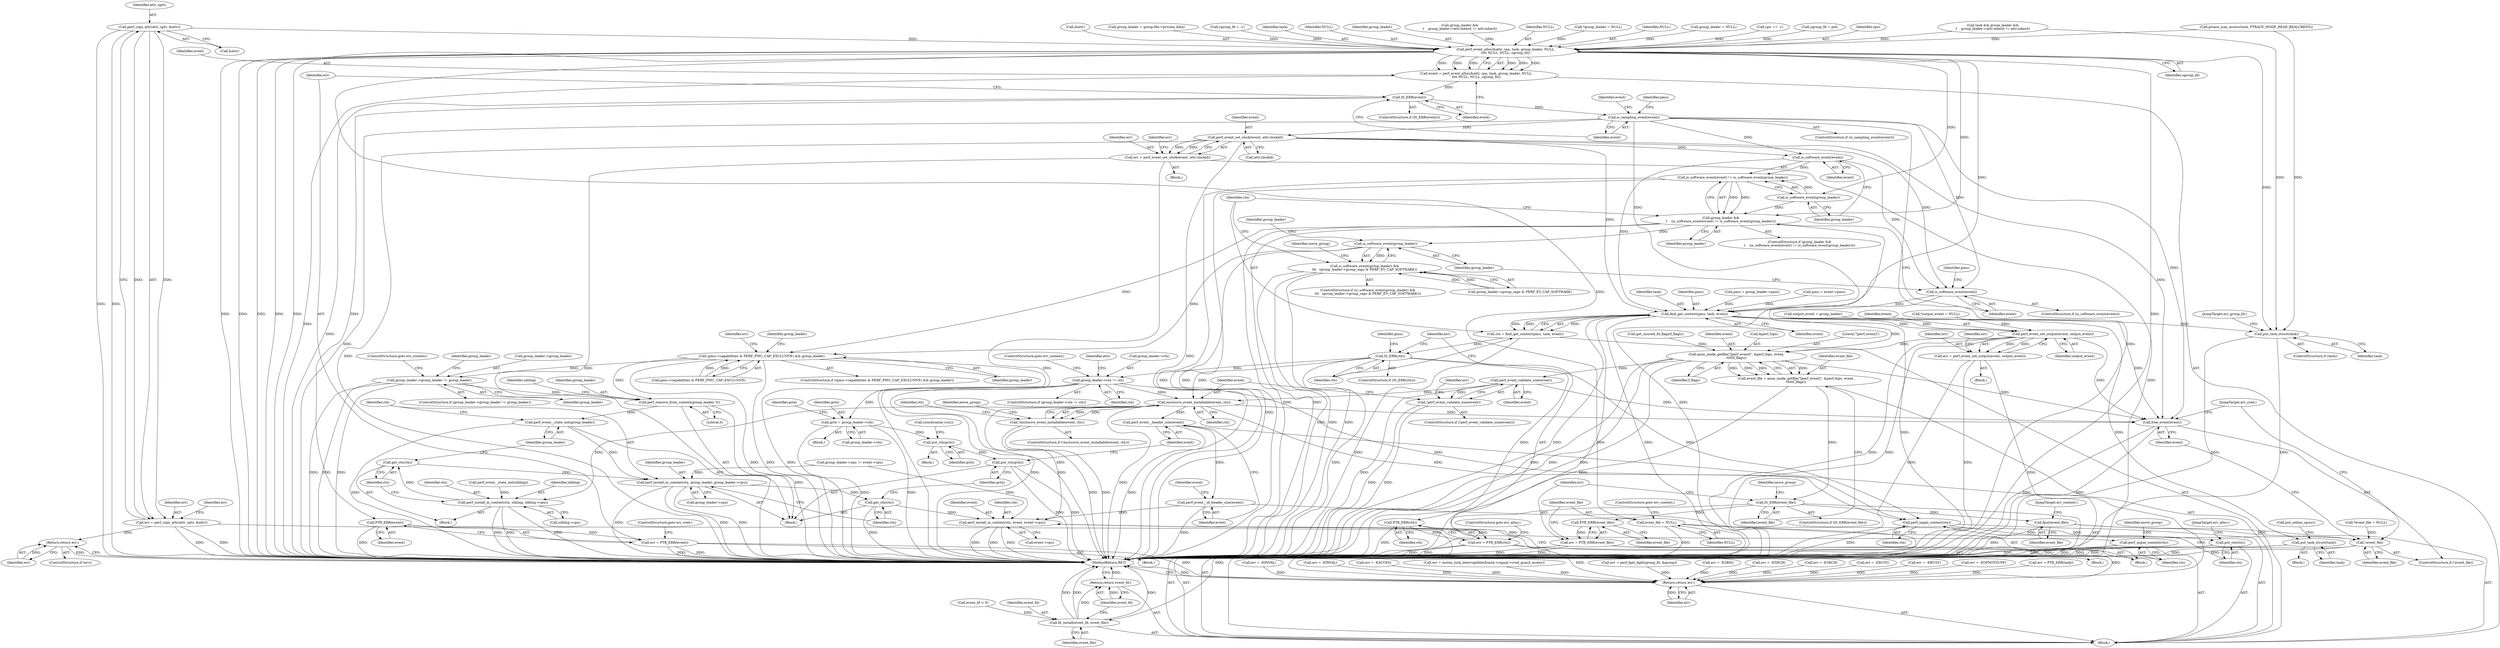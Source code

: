 digraph "0_linux_321027c1fe77f892f4ea07846aeae08cefbbb290@API" {
"1000188" [label="(Call,perf_copy_attr(attr_uptr, &attr))"];
"1000186" [label="(Call,err = perf_copy_attr(attr_uptr, &attr))"];
"1000194" [label="(Return,return err;)"];
"1000389" [label="(Call,perf_event_alloc(&attr, cpu, task, group_leader, NULL,\n\t\t\t\t NULL, NULL, cgroup_fd))"];
"1000387" [label="(Call,event = perf_event_alloc(&attr, cpu, task, group_leader, NULL,\n\t\t\t\t NULL, NULL, cgroup_fd))"];
"1000400" [label="(Call,IS_ERR(event))"];
"1000405" [label="(Call,PTR_ERR(event))"];
"1000403" [label="(Call,err = PTR_ERR(event))"];
"1000841" [label="(Return,return err;)"];
"1000409" [label="(Call,is_sampling_event(event))"];
"1000438" [label="(Call,perf_event_set_clock(event, attr.clockid))"];
"1000436" [label="(Call,err = perf_event_set_clock(event, attr.clockid))"];
"1000461" [label="(Call,is_software_event(event))"];
"1000460" [label="(Call,is_software_event(event) != is_software_event(group_leader))"];
"1000458" [label="(Call,group_leader &&\n\t    (is_software_event(event) != is_software_event(group_leader)))"];
"1000478" [label="(Call,is_software_event(group_leader))"];
"1000477" [label="(Call,is_software_event(group_leader) &&\n\t\t\t   (group_leader->group_caps & PERF_EV_CAP_SOFTWARE))"];
"1000505" [label="(Call,(pmu->capabilities & PERF_PMU_CAP_EXCLUSIVE) && group_leader)"];
"1000526" [label="(Call,group_leader->group_leader != group_leader)"];
"1000691" [label="(Call,perf_remove_from_context(group_leader, 0))"];
"1000712" [label="(Call,perf_event__state_init(group_leader))"];
"1000714" [label="(Call,perf_install_in_context(ctx, group_leader, group_leader->cpu))"];
"1000720" [label="(Call,get_ctx(ctx))"];
"1000733" [label="(Call,perf_install_in_context(ctx, event, event->cpu))"];
"1000739" [label="(Call,perf_unpin_context(ctx))"];
"1000467" [label="(Call,is_software_event(event))"];
"1000491" [label="(Call,find_get_context(pmu, task, event))"];
"1000489" [label="(Call,ctx = find_get_context(pmu, task, event))"];
"1000496" [label="(Call,IS_ERR(ctx))"];
"1000501" [label="(Call,PTR_ERR(ctx))"];
"1000499" [label="(Call,err = PTR_ERR(ctx))"];
"1000567" [label="(Call,group_leader->ctx != ctx)"];
"1000616" [label="(Call,gctx = group_leader->ctx)"];
"1000698" [label="(Call,put_ctx(gctx))"];
"1000722" [label="(Call,put_ctx(gctx))"];
"1000673" [label="(Call,exclusive_event_installable(event, ctx))"];
"1000672" [label="(Call,!exclusive_event_installable(event, ctx))"];
"1000704" [label="(Call,perf_install_in_context(ctx, sibling, sibling->cpu))"];
"1000710" [label="(Call,get_ctx(ctx))"];
"1000724" [label="(Call,perf_event__header_size(event))"];
"1000726" [label="(Call,perf_event__id_header_size(event))"];
"1000808" [label="(Call,perf_unpin_context(ctx))"];
"1000810" [label="(Call,put_ctx(ctx))"];
"1000816" [label="(Call,free_event(event))"];
"1000587" [label="(Call,perf_event_set_output(event, output_event))"];
"1000585" [label="(Call,err = perf_event_set_output(event, output_event))"];
"1000595" [label="(Call,anon_inode_getfile(\"[perf_event]\", &perf_fops, event,\n\t\t\t\t\tf_flags))"];
"1000593" [label="(Call,event_file = anon_inode_getfile(\"[perf_event]\", &perf_fops, event,\n\t\t\t\t\tf_flags))"];
"1000602" [label="(Call,IS_ERR(event_file))"];
"1000607" [label="(Call,PTR_ERR(event_file))"];
"1000605" [label="(Call,err = PTR_ERR(event_file))"];
"1000787" [label="(Call,fd_install(event_fd, event_file))"];
"1000790" [label="(Return,return event_fd;)"];
"1000805" [label="(Call,fput(event_file))"];
"1000814" [label="(Call,!event_file)"];
"1000663" [label="(Call,perf_event_validate_size(event))"];
"1000662" [label="(Call,!perf_event_validate_size(event))"];
"1000763" [label="(Call,put_task_struct(task))"];
"1000833" [label="(Call,put_task_struct(task))"];
"1000463" [label="(Call,is_software_event(group_leader))"];
"1000609" [label="(Call,event_file = NULL)"];
"1000714" [label="(Call,perf_install_in_context(ctx, group_leader, group_leader->cpu))"];
"1000393" [label="(Identifier,task)"];
"1000140" [label="(Call,*group_leader = NULL)"];
"1000693" [label="(Literal,0)"];
"1000765" [label="(Call,put_online_cpus())"];
"1000397" [label="(Identifier,NULL)"];
"1000607" [label="(Call,PTR_ERR(event_file))"];
"1000841" [label="(Return,return err;)"];
"1000789" [label="(Identifier,event_file)"];
"1000764" [label="(Identifier,task)"];
"1000809" [label="(Identifier,ctx)"];
"1000478" [label="(Call,is_software_event(group_leader))"];
"1000790" [label="(Return,return event_fd;)"];
"1000521" [label="(Call,err = -EINVAL)"];
"1000468" [label="(Identifier,event)"];
"1000403" [label="(Call,err = PTR_ERR(event))"];
"1000686" [label="(Identifier,ctx)"];
"1000740" [label="(Identifier,ctx)"];
"1000192" [label="(ControlStructure,if (err))"];
"1000408" [label="(ControlStructure,if (is_sampling_event(event)))"];
"1000189" [label="(Identifier,attr_uptr)"];
"1000492" [label="(Identifier,pmu)"];
"1000664" [label="(Identifier,event)"];
"1000736" [label="(Call,event->cpu)"];
"1000437" [label="(Identifier,err)"];
"1000594" [label="(Identifier,event_file)"];
"1000805" [label="(Call,fput(event_file))"];
"1000611" [label="(Identifier,NULL)"];
"1000812" [label="(JumpTarget,err_alloc:)"];
"1000376" [label="(Call,ptrace_may_access(task, PTRACE_MODE_READ_REALCREDS))"];
"1000603" [label="(Identifier,event_file)"];
"1000763" [label="(Call,put_task_struct(task))"];
"1000470" [label="(Call,pmu = group_leader->pmu)"];
"1000269" [label="(Call,event_fd < 0)"];
"1000696" [label="(Identifier,sibling)"];
"1000477" [label="(Call,is_software_event(group_leader) &&\n\t\t\t   (group_leader->group_caps & PERF_EV_CAP_SOFTWARE))"];
"1000307" [label="(Call,group_leader = NULL)"];
"1000266" [label="(Call,get_unused_fd_flags(f_flags))"];
"1000186" [label="(Call,err = perf_copy_attr(attr_uptr, &attr))"];
"1000250" [label="(Call,cpu == -1)"];
"1000727" [label="(Identifier,event)"];
"1000755" [label="(Block,)"];
"1000505" [label="(Call,(pmu->capabilities & PERF_PMU_CAP_EXCLUSIVE) && group_leader)"];
"1000726" [label="(Call,perf_event__id_header_size(event))"];
"1000735" [label="(Identifier,event)"];
"1000817" [label="(Identifier,event)"];
"1000300" [label="(Call,output_event = group_leader)"];
"1000410" [label="(Identifier,event)"];
"1000195" [label="(Identifier,err)"];
"1000370" [label="(Call,err = -EACCES)"];
"1000606" [label="(Identifier,err)"];
"1000791" [label="(Identifier,event_fd)"];
"1000498" [label="(Block,)"];
"1000699" [label="(Identifier,gctx)"];
"1000831" [label="(ControlStructure,if (task))"];
"1000463" [label="(Call,is_software_event(group_leader))"];
"1000716" [label="(Identifier,group_leader)"];
"1000816" [label="(Call,free_event(event))"];
"1000678" [label="(Identifier,move_group)"];
"1000586" [label="(Identifier,err)"];
"1000730" [label="(Identifier,event)"];
"1000707" [label="(Call,sibling->cpu)"];
"1000599" [label="(Identifier,event)"];
"1000384" [label="(Call,cgroup_fd = pid)"];
"1000392" [label="(Identifier,cpu)"];
"1000426" [label="(Call,pmu = event->pmu)"];
"1000435" [label="(Block,)"];
"1000525" [label="(ControlStructure,if (group_leader->group_leader != group_leader))"];
"1000815" [label="(Identifier,event_file)"];
"1000405" [label="(Call,PTR_ERR(event))"];
"1000491" [label="(Call,find_get_context(pmu, task, event))"];
"1000605" [label="(Call,err = PTR_ERR(event_file))"];
"1000661" [label="(ControlStructure,if (!perf_event_validate_size(event)))"];
"1000787" [label="(Call,fd_install(event_fd, event_file))"];
"1000489" [label="(Call,ctx = find_get_context(pmu, task, event))"];
"1000690" [label="(Block,)"];
"1000734" [label="(Identifier,ctx)"];
"1000462" [label="(Identifier,event)"];
"1000480" [label="(Call,group_leader->group_caps & PERF_EV_CAP_SOFTWARE)"];
"1000662" [label="(Call,!perf_event_validate_size(event))"];
"1000616" [label="(Call,gctx = group_leader->ctx)"];
"1000511" [label="(Identifier,group_leader)"];
"1000153" [label="(Call,*event_file = NULL)"];
"1000501" [label="(Call,PTR_ERR(ctx))"];
"1000406" [label="(Identifier,event)"];
"1000460" [label="(Call,is_software_event(event) != is_software_event(group_leader))"];
"1000742" [label="(Identifier,move_group)"];
"1000358" [label="(Call,err = mutex_lock_interruptible(&task->signal->cred_guard_mutex))"];
"1000593" [label="(Call,event_file = anon_inode_getfile(\"[perf_event]\", &perf_fops, event,\n\t\t\t\t\tf_flags))"];
"1000698" [label="(Call,put_ctx(gctx))"];
"1000608" [label="(Identifier,event_file)"];
"1000834" [label="(Identifier,task)"];
"1000280" [label="(Call,err = perf_fget_light(group_fd, &group))"];
"1000588" [label="(Identifier,event)"];
"1000666" [label="(Call,err = -E2BIG)"];
"1000502" [label="(Identifier,ctx)"];
"1000494" [label="(Identifier,event)"];
"1000476" [label="(ControlStructure,if (is_software_event(group_leader) &&\n\t\t\t   (group_leader->group_caps & PERF_EV_CAP_SOFTWARE)))"];
"1000602" [label="(Call,IS_ERR(event_file))"];
"1000722" [label="(Call,put_ctx(gctx))"];
"1000713" [label="(Identifier,group_leader)"];
"1000810" [label="(Call,put_ctx(ctx))"];
"1000416" [label="(Identifier,event)"];
"1000503" [label="(ControlStructure,goto err_alloc;)"];
"1000400" [label="(Call,IS_ERR(event))"];
"1000388" [label="(Identifier,event)"];
"1000482" [label="(Identifier,group_leader)"];
"1000497" [label="(Identifier,ctx)"];
"1000194" [label="(Return,return err;)"];
"1000493" [label="(Identifier,task)"];
"1000572" [label="(ControlStructure,goto err_context;)"];
"1000591" [label="(Identifier,err)"];
"1000601" [label="(ControlStructure,if (IS_ERR(event_file)))"];
"1000531" [label="(ControlStructure,goto err_context;)"];
"1000464" [label="(Identifier,group_leader)"];
"1000656" [label="(Call,err = -ESRCH)"];
"1000576" [label="(Identifier,attr)"];
"1000387" [label="(Call,event = perf_event_alloc(&attr, cpu, task, group_leader, NULL,\n\t\t\t\t NULL, NULL, cgroup_fd))"];
"1000479" [label="(Identifier,group_leader)"];
"1000663" [label="(Call,perf_event_validate_size(event))"];
"1000610" [label="(Identifier,event_file)"];
"1000808" [label="(Call,perf_unpin_context(ctx))"];
"1000459" [label="(Identifier,group_leader)"];
"1000466" [label="(ControlStructure,if (is_software_event(event)))"];
"1000496" [label="(Call,IS_ERR(ctx))"];
"1000694" [label="(Block,)"];
"1000667" [label="(Identifier,err)"];
"1000190" [label="(Call,&attr)"];
"1000390" [label="(Call,&attr)"];
"1000399" [label="(ControlStructure,if (IS_ERR(event)))"];
"1000733" [label="(Call,perf_install_in_context(ctx, event, event->cpu))"];
"1000585" [label="(Call,err = perf_event_set_output(event, output_event))"];
"1000843" [label="(MethodReturn,RET)"];
"1000715" [label="(Identifier,ctx)"];
"1000187" [label="(Identifier,err)"];
"1000615" [label="(Block,)"];
"1000700" [label="(Call,synchronize_rcu())"];
"1000389" [label="(Call,perf_event_alloc(&attr, cpu, task, group_leader, NULL,\n\t\t\t\t NULL, NULL, cgroup_fd))"];
"1000506" [label="(Call,pmu->capabilities & PERF_PMU_CAP_EXCLUSIVE)"];
"1000508" [label="(Identifier,pmu)"];
"1000138" [label="(Block,)"];
"1000671" [label="(ControlStructure,if (!exclusive_event_installable(event, ctx)))"];
"1000788" [label="(Identifier,event_fd)"];
"1000724" [label="(Call,perf_event__header_size(event))"];
"1000612" [label="(ControlStructure,goto err_context;)"];
"1000571" [label="(Identifier,ctx)"];
"1000188" [label="(Call,perf_copy_attr(attr_uptr, &attr))"];
"1000692" [label="(Identifier,group_leader)"];
"1000637" [label="(Call,err = -ESRCH)"];
"1000514" [label="(Identifier,err)"];
"1000409" [label="(Call,is_sampling_event(event))"];
"1000535" [label="(Identifier,group_leader)"];
"1000723" [label="(Identifier,gctx)"];
"1000567" [label="(Call,group_leader->ctx != ctx)"];
"1000427" [label="(Identifier,pmu)"];
"1000436" [label="(Call,err = perf_event_set_clock(event, attr.clockid))"];
"1000289" [label="(Call,group_leader = group.file->private_data)"];
"1000614" [label="(Identifier,move_group)"];
"1000587" [label="(Call,perf_event_set_output(event, output_event))"];
"1000807" [label="(JumpTarget,err_context:)"];
"1000175" [label="(Call,cgroup_fd = -1)"];
"1000335" [label="(Call,task && group_leader &&\n\t    group_leader->attr.inherit != attr.inherit)"];
"1000407" [label="(ControlStructure,goto err_cred;)"];
"1000513" [label="(Call,err = -EBUSY)"];
"1000458" [label="(Call,group_leader &&\n\t    (is_software_event(event) != is_software_event(group_leader)))"];
"1000461" [label="(Call,is_software_event(event))"];
"1000490" [label="(Identifier,ctx)"];
"1000717" [label="(Call,group_leader->cpu)"];
"1000739" [label="(Call,perf_unpin_context(ctx))"];
"1000500" [label="(Identifier,err)"];
"1000568" [label="(Call,group_leader->ctx)"];
"1000818" [label="(JumpTarget,err_cred:)"];
"1000701" [label="(Block,)"];
"1000395" [label="(Identifier,NULL)"];
"1000675" [label="(Identifier,ctx)"];
"1000556" [label="(Call,group_leader->cpu != event->cpu)"];
"1000811" [label="(Identifier,ctx)"];
"1000710" [label="(Call,get_ctx(ctx))"];
"1000721" [label="(Identifier,ctx)"];
"1000519" [label="(Identifier,group_leader)"];
"1000495" [label="(ControlStructure,if (IS_ERR(ctx)))"];
"1000604" [label="(Block,)"];
"1000401" [label="(Identifier,event)"];
"1000487" [label="(Identifier,move_group)"];
"1000457" [label="(ControlStructure,if (group_leader &&\n\t    (is_software_event(event) != is_software_event(group_leader))))"];
"1000467" [label="(Call,is_software_event(event))"];
"1000527" [label="(Call,group_leader->group_leader)"];
"1000499" [label="(Call,err = PTR_ERR(ctx))"];
"1000806" [label="(Identifier,event_file)"];
"1000833" [label="(Call,put_task_struct(task))"];
"1000712" [label="(Call,perf_event__state_init(group_leader))"];
"1000702" [label="(Call,perf_event__state_init(sibling))"];
"1000439" [label="(Identifier,event)"];
"1000679" [label="(Call,err = -EBUSY)"];
"1000720" [label="(Call,get_ctx(ctx))"];
"1000673" [label="(Call,exclusive_event_installable(event, ctx))"];
"1000617" [label="(Identifier,gctx)"];
"1000597" [label="(Call,&perf_fops)"];
"1000404" [label="(Identifier,err)"];
"1000674" [label="(Identifier,event)"];
"1000504" [label="(ControlStructure,if ((pmu->capabilities & PERF_PMU_CAP_EXCLUSIVE) && group_leader))"];
"1000394" [label="(Identifier,group_leader)"];
"1000566" [label="(ControlStructure,if (group_leader->ctx != ctx))"];
"1000691" [label="(Call,perf_remove_from_context(group_leader, 0))"];
"1000706" [label="(Identifier,sibling)"];
"1000813" [label="(ControlStructure,if (!event_file))"];
"1000609" [label="(Call,event_file = NULL)"];
"1000444" [label="(Identifier,err)"];
"1000144" [label="(Call,*output_event = NULL)"];
"1000711" [label="(Identifier,ctx)"];
"1000595" [label="(Call,anon_inode_getfile(\"[perf_event]\", &perf_fops, event,\n\t\t\t\t\tf_flags))"];
"1000471" [label="(Identifier,pmu)"];
"1000672" [label="(Call,!exclusive_event_installable(event, ctx))"];
"1000526" [label="(Call,group_leader->group_leader != group_leader)"];
"1000440" [label="(Call,attr.clockid)"];
"1000530" [label="(Identifier,group_leader)"];
"1000618" [label="(Call,group_leader->ctx)"];
"1000402" [label="(Block,)"];
"1000835" [label="(JumpTarget,err_group_fd:)"];
"1000421" [label="(Call,err = -EOPNOTSUPP)"];
"1000814" [label="(Call,!event_file)"];
"1000329" [label="(Call,err = PTR_ERR(task))"];
"1000624" [label="(Identifier,gctx)"];
"1000842" [label="(Identifier,err)"];
"1000596" [label="(Literal,\"[perf_event]\")"];
"1000398" [label="(Identifier,cgroup_fd)"];
"1000438" [label="(Call,perf_event_set_clock(event, attr.clockid))"];
"1000705" [label="(Identifier,ctx)"];
"1000600" [label="(Identifier,f_flags)"];
"1000589" [label="(Identifier,output_event)"];
"1000349" [label="(Call,err = -EINVAL)"];
"1000704" [label="(Call,perf_install_in_context(ctx, sibling, sibling->cpu))"];
"1000337" [label="(Call,group_leader &&\n\t    group_leader->attr.inherit != attr.inherit)"];
"1000193" [label="(Identifier,err)"];
"1000725" [label="(Identifier,event)"];
"1000584" [label="(Block,)"];
"1000396" [label="(Identifier,NULL)"];
"1000188" -> "1000186"  [label="AST: "];
"1000188" -> "1000190"  [label="CFG: "];
"1000189" -> "1000188"  [label="AST: "];
"1000190" -> "1000188"  [label="AST: "];
"1000186" -> "1000188"  [label="CFG: "];
"1000188" -> "1000843"  [label="DDG: "];
"1000188" -> "1000843"  [label="DDG: "];
"1000188" -> "1000186"  [label="DDG: "];
"1000188" -> "1000186"  [label="DDG: "];
"1000188" -> "1000389"  [label="DDG: "];
"1000186" -> "1000138"  [label="AST: "];
"1000187" -> "1000186"  [label="AST: "];
"1000193" -> "1000186"  [label="CFG: "];
"1000186" -> "1000843"  [label="DDG: "];
"1000186" -> "1000843"  [label="DDG: "];
"1000186" -> "1000194"  [label="DDG: "];
"1000194" -> "1000192"  [label="AST: "];
"1000194" -> "1000195"  [label="CFG: "];
"1000195" -> "1000194"  [label="AST: "];
"1000843" -> "1000194"  [label="CFG: "];
"1000194" -> "1000843"  [label="DDG: "];
"1000195" -> "1000194"  [label="DDG: "];
"1000389" -> "1000387"  [label="AST: "];
"1000389" -> "1000398"  [label="CFG: "];
"1000390" -> "1000389"  [label="AST: "];
"1000392" -> "1000389"  [label="AST: "];
"1000393" -> "1000389"  [label="AST: "];
"1000394" -> "1000389"  [label="AST: "];
"1000395" -> "1000389"  [label="AST: "];
"1000396" -> "1000389"  [label="AST: "];
"1000397" -> "1000389"  [label="AST: "];
"1000398" -> "1000389"  [label="AST: "];
"1000387" -> "1000389"  [label="CFG: "];
"1000389" -> "1000843"  [label="DDG: "];
"1000389" -> "1000843"  [label="DDG: "];
"1000389" -> "1000843"  [label="DDG: "];
"1000389" -> "1000843"  [label="DDG: "];
"1000389" -> "1000843"  [label="DDG: "];
"1000389" -> "1000843"  [label="DDG: "];
"1000389" -> "1000387"  [label="DDG: "];
"1000389" -> "1000387"  [label="DDG: "];
"1000389" -> "1000387"  [label="DDG: "];
"1000389" -> "1000387"  [label="DDG: "];
"1000389" -> "1000387"  [label="DDG: "];
"1000389" -> "1000387"  [label="DDG: "];
"1000250" -> "1000389"  [label="DDG: "];
"1000376" -> "1000389"  [label="DDG: "];
"1000335" -> "1000389"  [label="DDG: "];
"1000289" -> "1000389"  [label="DDG: "];
"1000140" -> "1000389"  [label="DDG: "];
"1000337" -> "1000389"  [label="DDG: "];
"1000307" -> "1000389"  [label="DDG: "];
"1000175" -> "1000389"  [label="DDG: "];
"1000384" -> "1000389"  [label="DDG: "];
"1000389" -> "1000458"  [label="DDG: "];
"1000389" -> "1000463"  [label="DDG: "];
"1000389" -> "1000491"  [label="DDG: "];
"1000389" -> "1000609"  [label="DDG: "];
"1000389" -> "1000833"  [label="DDG: "];
"1000387" -> "1000138"  [label="AST: "];
"1000388" -> "1000387"  [label="AST: "];
"1000401" -> "1000387"  [label="CFG: "];
"1000387" -> "1000843"  [label="DDG: "];
"1000387" -> "1000400"  [label="DDG: "];
"1000400" -> "1000399"  [label="AST: "];
"1000400" -> "1000401"  [label="CFG: "];
"1000401" -> "1000400"  [label="AST: "];
"1000404" -> "1000400"  [label="CFG: "];
"1000410" -> "1000400"  [label="CFG: "];
"1000400" -> "1000843"  [label="DDG: "];
"1000400" -> "1000405"  [label="DDG: "];
"1000400" -> "1000409"  [label="DDG: "];
"1000405" -> "1000403"  [label="AST: "];
"1000405" -> "1000406"  [label="CFG: "];
"1000406" -> "1000405"  [label="AST: "];
"1000403" -> "1000405"  [label="CFG: "];
"1000405" -> "1000843"  [label="DDG: "];
"1000405" -> "1000403"  [label="DDG: "];
"1000403" -> "1000402"  [label="AST: "];
"1000404" -> "1000403"  [label="AST: "];
"1000407" -> "1000403"  [label="CFG: "];
"1000403" -> "1000843"  [label="DDG: "];
"1000403" -> "1000843"  [label="DDG: "];
"1000403" -> "1000841"  [label="DDG: "];
"1000841" -> "1000138"  [label="AST: "];
"1000841" -> "1000842"  [label="CFG: "];
"1000842" -> "1000841"  [label="AST: "];
"1000843" -> "1000841"  [label="CFG: "];
"1000841" -> "1000843"  [label="DDG: "];
"1000842" -> "1000841"  [label="DDG: "];
"1000637" -> "1000841"  [label="DDG: "];
"1000436" -> "1000841"  [label="DDG: "];
"1000679" -> "1000841"  [label="DDG: "];
"1000585" -> "1000841"  [label="DDG: "];
"1000421" -> "1000841"  [label="DDG: "];
"1000499" -> "1000841"  [label="DDG: "];
"1000329" -> "1000841"  [label="DDG: "];
"1000349" -> "1000841"  [label="DDG: "];
"1000280" -> "1000841"  [label="DDG: "];
"1000656" -> "1000841"  [label="DDG: "];
"1000605" -> "1000841"  [label="DDG: "];
"1000370" -> "1000841"  [label="DDG: "];
"1000521" -> "1000841"  [label="DDG: "];
"1000513" -> "1000841"  [label="DDG: "];
"1000358" -> "1000841"  [label="DDG: "];
"1000666" -> "1000841"  [label="DDG: "];
"1000409" -> "1000408"  [label="AST: "];
"1000409" -> "1000410"  [label="CFG: "];
"1000410" -> "1000409"  [label="AST: "];
"1000416" -> "1000409"  [label="CFG: "];
"1000427" -> "1000409"  [label="CFG: "];
"1000409" -> "1000843"  [label="DDG: "];
"1000409" -> "1000843"  [label="DDG: "];
"1000409" -> "1000438"  [label="DDG: "];
"1000409" -> "1000461"  [label="DDG: "];
"1000409" -> "1000467"  [label="DDG: "];
"1000409" -> "1000491"  [label="DDG: "];
"1000409" -> "1000816"  [label="DDG: "];
"1000438" -> "1000436"  [label="AST: "];
"1000438" -> "1000440"  [label="CFG: "];
"1000439" -> "1000438"  [label="AST: "];
"1000440" -> "1000438"  [label="AST: "];
"1000436" -> "1000438"  [label="CFG: "];
"1000438" -> "1000843"  [label="DDG: "];
"1000438" -> "1000843"  [label="DDG: "];
"1000438" -> "1000436"  [label="DDG: "];
"1000438" -> "1000436"  [label="DDG: "];
"1000438" -> "1000461"  [label="DDG: "];
"1000438" -> "1000467"  [label="DDG: "];
"1000438" -> "1000491"  [label="DDG: "];
"1000438" -> "1000816"  [label="DDG: "];
"1000436" -> "1000435"  [label="AST: "];
"1000437" -> "1000436"  [label="AST: "];
"1000444" -> "1000436"  [label="CFG: "];
"1000436" -> "1000843"  [label="DDG: "];
"1000436" -> "1000843"  [label="DDG: "];
"1000461" -> "1000460"  [label="AST: "];
"1000461" -> "1000462"  [label="CFG: "];
"1000462" -> "1000461"  [label="AST: "];
"1000464" -> "1000461"  [label="CFG: "];
"1000461" -> "1000460"  [label="DDG: "];
"1000461" -> "1000467"  [label="DDG: "];
"1000461" -> "1000491"  [label="DDG: "];
"1000460" -> "1000458"  [label="AST: "];
"1000460" -> "1000463"  [label="CFG: "];
"1000463" -> "1000460"  [label="AST: "];
"1000458" -> "1000460"  [label="CFG: "];
"1000460" -> "1000843"  [label="DDG: "];
"1000460" -> "1000843"  [label="DDG: "];
"1000460" -> "1000458"  [label="DDG: "];
"1000460" -> "1000458"  [label="DDG: "];
"1000463" -> "1000460"  [label="DDG: "];
"1000458" -> "1000457"  [label="AST: "];
"1000458" -> "1000459"  [label="CFG: "];
"1000459" -> "1000458"  [label="AST: "];
"1000468" -> "1000458"  [label="CFG: "];
"1000490" -> "1000458"  [label="CFG: "];
"1000458" -> "1000843"  [label="DDG: "];
"1000458" -> "1000843"  [label="DDG: "];
"1000458" -> "1000843"  [label="DDG: "];
"1000463" -> "1000458"  [label="DDG: "];
"1000458" -> "1000478"  [label="DDG: "];
"1000458" -> "1000505"  [label="DDG: "];
"1000478" -> "1000477"  [label="AST: "];
"1000478" -> "1000479"  [label="CFG: "];
"1000479" -> "1000478"  [label="AST: "];
"1000482" -> "1000478"  [label="CFG: "];
"1000477" -> "1000478"  [label="CFG: "];
"1000478" -> "1000843"  [label="DDG: "];
"1000478" -> "1000477"  [label="DDG: "];
"1000478" -> "1000505"  [label="DDG: "];
"1000477" -> "1000476"  [label="AST: "];
"1000477" -> "1000480"  [label="CFG: "];
"1000480" -> "1000477"  [label="AST: "];
"1000487" -> "1000477"  [label="CFG: "];
"1000490" -> "1000477"  [label="CFG: "];
"1000477" -> "1000843"  [label="DDG: "];
"1000477" -> "1000843"  [label="DDG: "];
"1000477" -> "1000843"  [label="DDG: "];
"1000480" -> "1000477"  [label="DDG: "];
"1000480" -> "1000477"  [label="DDG: "];
"1000505" -> "1000504"  [label="AST: "];
"1000505" -> "1000506"  [label="CFG: "];
"1000505" -> "1000511"  [label="CFG: "];
"1000506" -> "1000505"  [label="AST: "];
"1000511" -> "1000505"  [label="AST: "];
"1000514" -> "1000505"  [label="CFG: "];
"1000519" -> "1000505"  [label="CFG: "];
"1000505" -> "1000843"  [label="DDG: "];
"1000505" -> "1000843"  [label="DDG: "];
"1000505" -> "1000843"  [label="DDG: "];
"1000506" -> "1000505"  [label="DDG: "];
"1000506" -> "1000505"  [label="DDG: "];
"1000505" -> "1000526"  [label="DDG: "];
"1000505" -> "1000691"  [label="DDG: "];
"1000526" -> "1000525"  [label="AST: "];
"1000526" -> "1000530"  [label="CFG: "];
"1000527" -> "1000526"  [label="AST: "];
"1000530" -> "1000526"  [label="AST: "];
"1000531" -> "1000526"  [label="CFG: "];
"1000535" -> "1000526"  [label="CFG: "];
"1000526" -> "1000843"  [label="DDG: "];
"1000526" -> "1000843"  [label="DDG: "];
"1000526" -> "1000843"  [label="DDG: "];
"1000526" -> "1000691"  [label="DDG: "];
"1000691" -> "1000690"  [label="AST: "];
"1000691" -> "1000693"  [label="CFG: "];
"1000692" -> "1000691"  [label="AST: "];
"1000693" -> "1000691"  [label="AST: "];
"1000696" -> "1000691"  [label="CFG: "];
"1000691" -> "1000843"  [label="DDG: "];
"1000691" -> "1000712"  [label="DDG: "];
"1000712" -> "1000690"  [label="AST: "];
"1000712" -> "1000713"  [label="CFG: "];
"1000713" -> "1000712"  [label="AST: "];
"1000715" -> "1000712"  [label="CFG: "];
"1000712" -> "1000843"  [label="DDG: "];
"1000712" -> "1000714"  [label="DDG: "];
"1000714" -> "1000690"  [label="AST: "];
"1000714" -> "1000717"  [label="CFG: "];
"1000715" -> "1000714"  [label="AST: "];
"1000716" -> "1000714"  [label="AST: "];
"1000717" -> "1000714"  [label="AST: "];
"1000721" -> "1000714"  [label="CFG: "];
"1000714" -> "1000843"  [label="DDG: "];
"1000714" -> "1000843"  [label="DDG: "];
"1000714" -> "1000843"  [label="DDG: "];
"1000710" -> "1000714"  [label="DDG: "];
"1000556" -> "1000714"  [label="DDG: "];
"1000714" -> "1000720"  [label="DDG: "];
"1000720" -> "1000690"  [label="AST: "];
"1000720" -> "1000721"  [label="CFG: "];
"1000721" -> "1000720"  [label="AST: "];
"1000723" -> "1000720"  [label="CFG: "];
"1000720" -> "1000843"  [label="DDG: "];
"1000720" -> "1000733"  [label="DDG: "];
"1000733" -> "1000138"  [label="AST: "];
"1000733" -> "1000736"  [label="CFG: "];
"1000734" -> "1000733"  [label="AST: "];
"1000735" -> "1000733"  [label="AST: "];
"1000736" -> "1000733"  [label="AST: "];
"1000740" -> "1000733"  [label="CFG: "];
"1000733" -> "1000843"  [label="DDG: "];
"1000733" -> "1000843"  [label="DDG: "];
"1000733" -> "1000843"  [label="DDG: "];
"1000673" -> "1000733"  [label="DDG: "];
"1000726" -> "1000733"  [label="DDG: "];
"1000556" -> "1000733"  [label="DDG: "];
"1000733" -> "1000739"  [label="DDG: "];
"1000739" -> "1000138"  [label="AST: "];
"1000739" -> "1000740"  [label="CFG: "];
"1000740" -> "1000739"  [label="AST: "];
"1000742" -> "1000739"  [label="CFG: "];
"1000739" -> "1000843"  [label="DDG: "];
"1000739" -> "1000843"  [label="DDG: "];
"1000467" -> "1000466"  [label="AST: "];
"1000467" -> "1000468"  [label="CFG: "];
"1000468" -> "1000467"  [label="AST: "];
"1000471" -> "1000467"  [label="CFG: "];
"1000479" -> "1000467"  [label="CFG: "];
"1000467" -> "1000843"  [label="DDG: "];
"1000467" -> "1000491"  [label="DDG: "];
"1000491" -> "1000489"  [label="AST: "];
"1000491" -> "1000494"  [label="CFG: "];
"1000492" -> "1000491"  [label="AST: "];
"1000493" -> "1000491"  [label="AST: "];
"1000494" -> "1000491"  [label="AST: "];
"1000489" -> "1000491"  [label="CFG: "];
"1000491" -> "1000843"  [label="DDG: "];
"1000491" -> "1000843"  [label="DDG: "];
"1000491" -> "1000843"  [label="DDG: "];
"1000491" -> "1000489"  [label="DDG: "];
"1000491" -> "1000489"  [label="DDG: "];
"1000491" -> "1000489"  [label="DDG: "];
"1000426" -> "1000491"  [label="DDG: "];
"1000470" -> "1000491"  [label="DDG: "];
"1000491" -> "1000587"  [label="DDG: "];
"1000491" -> "1000595"  [label="DDG: "];
"1000491" -> "1000763"  [label="DDG: "];
"1000491" -> "1000816"  [label="DDG: "];
"1000491" -> "1000833"  [label="DDG: "];
"1000489" -> "1000138"  [label="AST: "];
"1000490" -> "1000489"  [label="AST: "];
"1000497" -> "1000489"  [label="CFG: "];
"1000489" -> "1000843"  [label="DDG: "];
"1000489" -> "1000496"  [label="DDG: "];
"1000496" -> "1000495"  [label="AST: "];
"1000496" -> "1000497"  [label="CFG: "];
"1000497" -> "1000496"  [label="AST: "];
"1000500" -> "1000496"  [label="CFG: "];
"1000508" -> "1000496"  [label="CFG: "];
"1000496" -> "1000843"  [label="DDG: "];
"1000496" -> "1000501"  [label="DDG: "];
"1000496" -> "1000567"  [label="DDG: "];
"1000496" -> "1000673"  [label="DDG: "];
"1000496" -> "1000808"  [label="DDG: "];
"1000501" -> "1000499"  [label="AST: "];
"1000501" -> "1000502"  [label="CFG: "];
"1000502" -> "1000501"  [label="AST: "];
"1000499" -> "1000501"  [label="CFG: "];
"1000501" -> "1000843"  [label="DDG: "];
"1000501" -> "1000499"  [label="DDG: "];
"1000499" -> "1000498"  [label="AST: "];
"1000500" -> "1000499"  [label="AST: "];
"1000503" -> "1000499"  [label="CFG: "];
"1000499" -> "1000843"  [label="DDG: "];
"1000499" -> "1000843"  [label="DDG: "];
"1000567" -> "1000566"  [label="AST: "];
"1000567" -> "1000571"  [label="CFG: "];
"1000568" -> "1000567"  [label="AST: "];
"1000571" -> "1000567"  [label="AST: "];
"1000572" -> "1000567"  [label="CFG: "];
"1000576" -> "1000567"  [label="CFG: "];
"1000567" -> "1000843"  [label="DDG: "];
"1000567" -> "1000843"  [label="DDG: "];
"1000567" -> "1000616"  [label="DDG: "];
"1000567" -> "1000673"  [label="DDG: "];
"1000567" -> "1000808"  [label="DDG: "];
"1000616" -> "1000615"  [label="AST: "];
"1000616" -> "1000618"  [label="CFG: "];
"1000617" -> "1000616"  [label="AST: "];
"1000618" -> "1000616"  [label="AST: "];
"1000624" -> "1000616"  [label="CFG: "];
"1000616" -> "1000843"  [label="DDG: "];
"1000616" -> "1000843"  [label="DDG: "];
"1000616" -> "1000698"  [label="DDG: "];
"1000698" -> "1000694"  [label="AST: "];
"1000698" -> "1000699"  [label="CFG: "];
"1000699" -> "1000698"  [label="AST: "];
"1000700" -> "1000698"  [label="CFG: "];
"1000698" -> "1000722"  [label="DDG: "];
"1000722" -> "1000690"  [label="AST: "];
"1000722" -> "1000723"  [label="CFG: "];
"1000723" -> "1000722"  [label="AST: "];
"1000725" -> "1000722"  [label="CFG: "];
"1000722" -> "1000843"  [label="DDG: "];
"1000722" -> "1000843"  [label="DDG: "];
"1000673" -> "1000672"  [label="AST: "];
"1000673" -> "1000675"  [label="CFG: "];
"1000674" -> "1000673"  [label="AST: "];
"1000675" -> "1000673"  [label="AST: "];
"1000672" -> "1000673"  [label="CFG: "];
"1000673" -> "1000843"  [label="DDG: "];
"1000673" -> "1000672"  [label="DDG: "];
"1000673" -> "1000672"  [label="DDG: "];
"1000663" -> "1000673"  [label="DDG: "];
"1000673" -> "1000704"  [label="DDG: "];
"1000673" -> "1000724"  [label="DDG: "];
"1000673" -> "1000808"  [label="DDG: "];
"1000673" -> "1000816"  [label="DDG: "];
"1000672" -> "1000671"  [label="AST: "];
"1000678" -> "1000672"  [label="CFG: "];
"1000686" -> "1000672"  [label="CFG: "];
"1000672" -> "1000843"  [label="DDG: "];
"1000672" -> "1000843"  [label="DDG: "];
"1000704" -> "1000701"  [label="AST: "];
"1000704" -> "1000707"  [label="CFG: "];
"1000705" -> "1000704"  [label="AST: "];
"1000706" -> "1000704"  [label="AST: "];
"1000707" -> "1000704"  [label="AST: "];
"1000711" -> "1000704"  [label="CFG: "];
"1000704" -> "1000843"  [label="DDG: "];
"1000704" -> "1000843"  [label="DDG: "];
"1000704" -> "1000843"  [label="DDG: "];
"1000702" -> "1000704"  [label="DDG: "];
"1000704" -> "1000710"  [label="DDG: "];
"1000710" -> "1000701"  [label="AST: "];
"1000710" -> "1000711"  [label="CFG: "];
"1000711" -> "1000710"  [label="AST: "];
"1000713" -> "1000710"  [label="CFG: "];
"1000724" -> "1000138"  [label="AST: "];
"1000724" -> "1000725"  [label="CFG: "];
"1000725" -> "1000724"  [label="AST: "];
"1000727" -> "1000724"  [label="CFG: "];
"1000724" -> "1000843"  [label="DDG: "];
"1000724" -> "1000726"  [label="DDG: "];
"1000726" -> "1000138"  [label="AST: "];
"1000726" -> "1000727"  [label="CFG: "];
"1000727" -> "1000726"  [label="AST: "];
"1000730" -> "1000726"  [label="CFG: "];
"1000726" -> "1000843"  [label="DDG: "];
"1000808" -> "1000138"  [label="AST: "];
"1000808" -> "1000809"  [label="CFG: "];
"1000809" -> "1000808"  [label="AST: "];
"1000811" -> "1000808"  [label="CFG: "];
"1000808" -> "1000843"  [label="DDG: "];
"1000808" -> "1000810"  [label="DDG: "];
"1000810" -> "1000138"  [label="AST: "];
"1000810" -> "1000811"  [label="CFG: "];
"1000811" -> "1000810"  [label="AST: "];
"1000812" -> "1000810"  [label="CFG: "];
"1000810" -> "1000843"  [label="DDG: "];
"1000810" -> "1000843"  [label="DDG: "];
"1000816" -> "1000813"  [label="AST: "];
"1000816" -> "1000817"  [label="CFG: "];
"1000817" -> "1000816"  [label="AST: "];
"1000818" -> "1000816"  [label="CFG: "];
"1000816" -> "1000843"  [label="DDG: "];
"1000816" -> "1000843"  [label="DDG: "];
"1000595" -> "1000816"  [label="DDG: "];
"1000663" -> "1000816"  [label="DDG: "];
"1000587" -> "1000816"  [label="DDG: "];
"1000587" -> "1000585"  [label="AST: "];
"1000587" -> "1000589"  [label="CFG: "];
"1000588" -> "1000587"  [label="AST: "];
"1000589" -> "1000587"  [label="AST: "];
"1000585" -> "1000587"  [label="CFG: "];
"1000587" -> "1000843"  [label="DDG: "];
"1000587" -> "1000843"  [label="DDG: "];
"1000587" -> "1000585"  [label="DDG: "];
"1000587" -> "1000585"  [label="DDG: "];
"1000300" -> "1000587"  [label="DDG: "];
"1000144" -> "1000587"  [label="DDG: "];
"1000587" -> "1000595"  [label="DDG: "];
"1000585" -> "1000584"  [label="AST: "];
"1000586" -> "1000585"  [label="AST: "];
"1000591" -> "1000585"  [label="CFG: "];
"1000585" -> "1000843"  [label="DDG: "];
"1000585" -> "1000843"  [label="DDG: "];
"1000595" -> "1000593"  [label="AST: "];
"1000595" -> "1000600"  [label="CFG: "];
"1000596" -> "1000595"  [label="AST: "];
"1000597" -> "1000595"  [label="AST: "];
"1000599" -> "1000595"  [label="AST: "];
"1000600" -> "1000595"  [label="AST: "];
"1000593" -> "1000595"  [label="CFG: "];
"1000595" -> "1000843"  [label="DDG: "];
"1000595" -> "1000843"  [label="DDG: "];
"1000595" -> "1000843"  [label="DDG: "];
"1000595" -> "1000593"  [label="DDG: "];
"1000595" -> "1000593"  [label="DDG: "];
"1000595" -> "1000593"  [label="DDG: "];
"1000595" -> "1000593"  [label="DDG: "];
"1000266" -> "1000595"  [label="DDG: "];
"1000595" -> "1000663"  [label="DDG: "];
"1000593" -> "1000138"  [label="AST: "];
"1000594" -> "1000593"  [label="AST: "];
"1000603" -> "1000593"  [label="CFG: "];
"1000593" -> "1000843"  [label="DDG: "];
"1000593" -> "1000602"  [label="DDG: "];
"1000602" -> "1000601"  [label="AST: "];
"1000602" -> "1000603"  [label="CFG: "];
"1000603" -> "1000602"  [label="AST: "];
"1000606" -> "1000602"  [label="CFG: "];
"1000614" -> "1000602"  [label="CFG: "];
"1000602" -> "1000843"  [label="DDG: "];
"1000602" -> "1000607"  [label="DDG: "];
"1000602" -> "1000787"  [label="DDG: "];
"1000602" -> "1000805"  [label="DDG: "];
"1000607" -> "1000605"  [label="AST: "];
"1000607" -> "1000608"  [label="CFG: "];
"1000608" -> "1000607"  [label="AST: "];
"1000605" -> "1000607"  [label="CFG: "];
"1000607" -> "1000605"  [label="DDG: "];
"1000605" -> "1000604"  [label="AST: "];
"1000606" -> "1000605"  [label="AST: "];
"1000610" -> "1000605"  [label="CFG: "];
"1000605" -> "1000843"  [label="DDG: "];
"1000605" -> "1000843"  [label="DDG: "];
"1000787" -> "1000138"  [label="AST: "];
"1000787" -> "1000789"  [label="CFG: "];
"1000788" -> "1000787"  [label="AST: "];
"1000789" -> "1000787"  [label="AST: "];
"1000791" -> "1000787"  [label="CFG: "];
"1000787" -> "1000843"  [label="DDG: "];
"1000787" -> "1000843"  [label="DDG: "];
"1000787" -> "1000843"  [label="DDG: "];
"1000269" -> "1000787"  [label="DDG: "];
"1000787" -> "1000790"  [label="DDG: "];
"1000790" -> "1000138"  [label="AST: "];
"1000790" -> "1000791"  [label="CFG: "];
"1000791" -> "1000790"  [label="AST: "];
"1000843" -> "1000790"  [label="CFG: "];
"1000790" -> "1000843"  [label="DDG: "];
"1000791" -> "1000790"  [label="DDG: "];
"1000805" -> "1000138"  [label="AST: "];
"1000805" -> "1000806"  [label="CFG: "];
"1000806" -> "1000805"  [label="AST: "];
"1000807" -> "1000805"  [label="CFG: "];
"1000805" -> "1000843"  [label="DDG: "];
"1000805" -> "1000814"  [label="DDG: "];
"1000814" -> "1000813"  [label="AST: "];
"1000814" -> "1000815"  [label="CFG: "];
"1000815" -> "1000814"  [label="AST: "];
"1000817" -> "1000814"  [label="CFG: "];
"1000818" -> "1000814"  [label="CFG: "];
"1000814" -> "1000843"  [label="DDG: "];
"1000814" -> "1000843"  [label="DDG: "];
"1000609" -> "1000814"  [label="DDG: "];
"1000153" -> "1000814"  [label="DDG: "];
"1000663" -> "1000662"  [label="AST: "];
"1000663" -> "1000664"  [label="CFG: "];
"1000664" -> "1000663"  [label="AST: "];
"1000662" -> "1000663"  [label="CFG: "];
"1000663" -> "1000843"  [label="DDG: "];
"1000663" -> "1000662"  [label="DDG: "];
"1000662" -> "1000661"  [label="AST: "];
"1000667" -> "1000662"  [label="CFG: "];
"1000674" -> "1000662"  [label="CFG: "];
"1000662" -> "1000843"  [label="DDG: "];
"1000662" -> "1000843"  [label="DDG: "];
"1000763" -> "1000755"  [label="AST: "];
"1000763" -> "1000764"  [label="CFG: "];
"1000764" -> "1000763"  [label="AST: "];
"1000765" -> "1000763"  [label="CFG: "];
"1000763" -> "1000843"  [label="DDG: "];
"1000763" -> "1000843"  [label="DDG: "];
"1000833" -> "1000831"  [label="AST: "];
"1000833" -> "1000834"  [label="CFG: "];
"1000834" -> "1000833"  [label="AST: "];
"1000835" -> "1000833"  [label="CFG: "];
"1000833" -> "1000843"  [label="DDG: "];
"1000833" -> "1000843"  [label="DDG: "];
"1000376" -> "1000833"  [label="DDG: "];
"1000335" -> "1000833"  [label="DDG: "];
"1000463" -> "1000464"  [label="CFG: "];
"1000464" -> "1000463"  [label="AST: "];
"1000609" -> "1000604"  [label="AST: "];
"1000609" -> "1000611"  [label="CFG: "];
"1000610" -> "1000609"  [label="AST: "];
"1000611" -> "1000609"  [label="AST: "];
"1000612" -> "1000609"  [label="CFG: "];
"1000609" -> "1000843"  [label="DDG: "];
}
